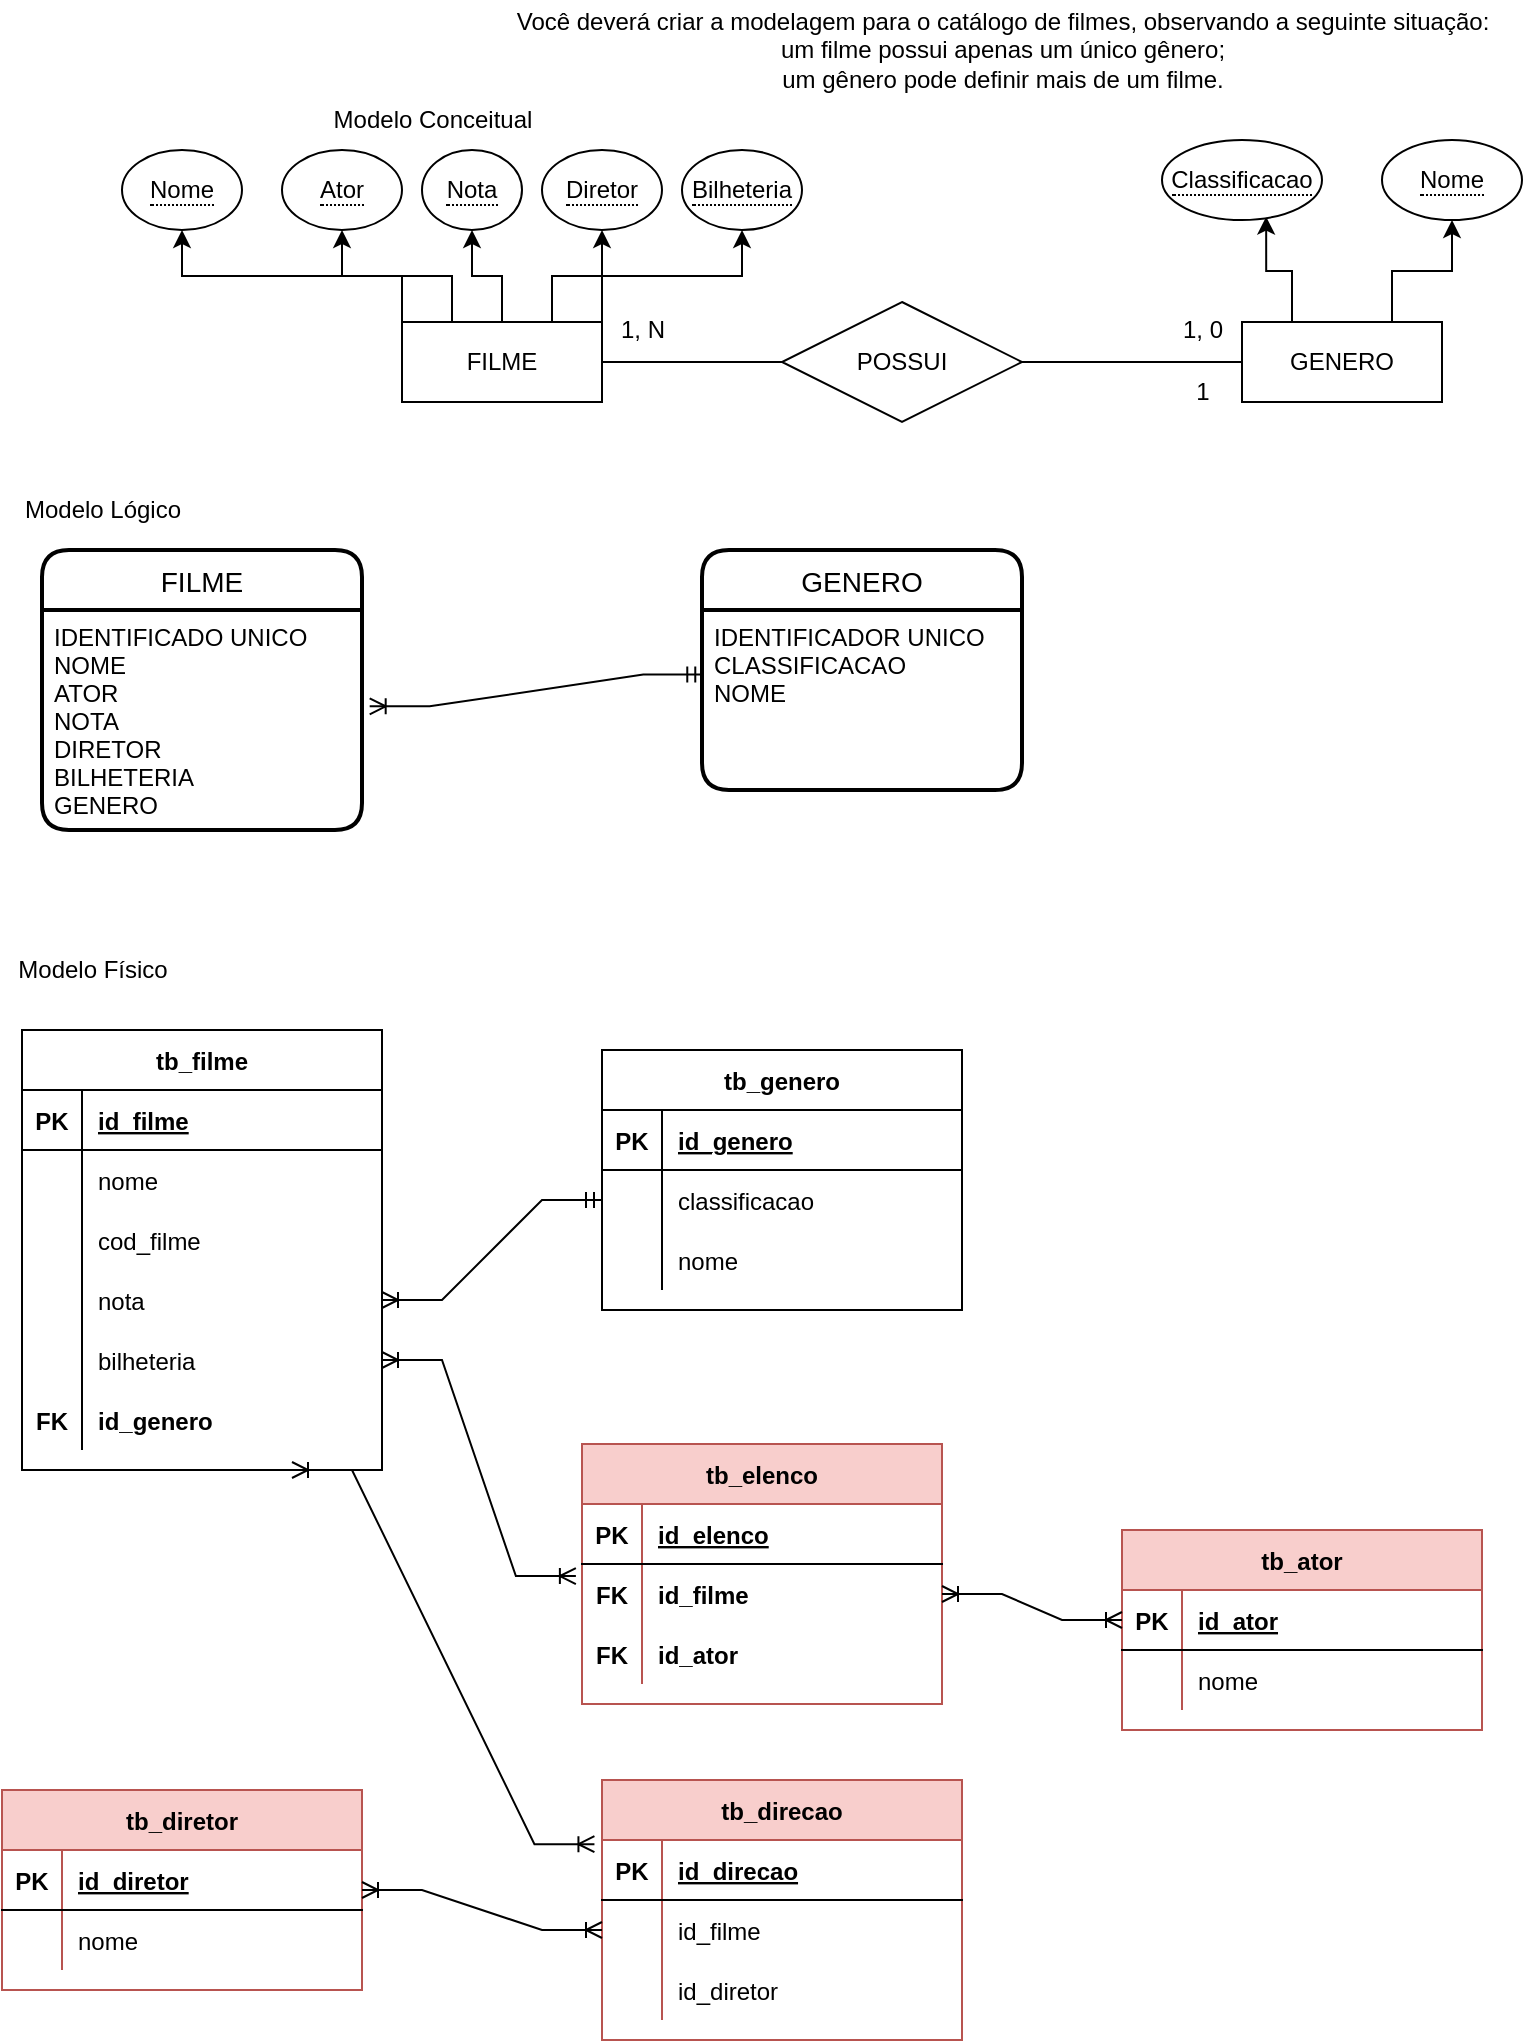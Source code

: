 <mxfile version="17.2.2" type="device"><diagram id="NVAKamMxvIDwE-tI04bp" name="Page-1"><mxGraphModel dx="2315" dy="526" grid="1" gridSize="10" guides="1" tooltips="1" connect="1" arrows="1" fold="1" page="1" pageScale="1" pageWidth="1169" pageHeight="827" math="0" shadow="0"><root><mxCell id="0"/><mxCell id="1" parent="0"/><mxCell id="yIFvILbR_z0R_OwG4Gwu-24" style="edgeStyle=orthogonalEdgeStyle;rounded=0;orthogonalLoop=1;jettySize=auto;html=1;exitX=0.75;exitY=0;exitDx=0;exitDy=0;entryX=0.5;entryY=1;entryDx=0;entryDy=0;fontColor=#000000;" edge="1" parent="1" source="yIFvILbR_z0R_OwG4Gwu-1" target="yIFvILbR_z0R_OwG4Gwu-23"><mxGeometry relative="1" as="geometry"/></mxCell><mxCell id="yIFvILbR_z0R_OwG4Gwu-26" style="edgeStyle=orthogonalEdgeStyle;rounded=0;orthogonalLoop=1;jettySize=auto;html=1;exitX=0.25;exitY=0;exitDx=0;exitDy=0;entryX=0.651;entryY=0.958;entryDx=0;entryDy=0;entryPerimeter=0;fontColor=#000000;" edge="1" parent="1" source="yIFvILbR_z0R_OwG4Gwu-1" target="yIFvILbR_z0R_OwG4Gwu-25"><mxGeometry relative="1" as="geometry"/></mxCell><mxCell id="yIFvILbR_z0R_OwG4Gwu-1" value="GENERO" style="whiteSpace=wrap;html=1;align=center;" vertex="1" parent="1"><mxGeometry x="180" y="266" width="100" height="40" as="geometry"/></mxCell><mxCell id="yIFvILbR_z0R_OwG4Gwu-2" value="&lt;span&gt;Você deverá criar a modelagem para o catálogo de filmes, observando a seguinte situação:&lt;br&gt;&lt;/span&gt;&lt;span&gt;um filme possui apenas um único gênero;&lt;/span&gt;&lt;span&gt;&lt;br&gt;&lt;/span&gt;&lt;div&gt;um gênero pode definir mais de um filme.&lt;/div&gt;" style="text;html=1;align=center;verticalAlign=middle;resizable=0;points=[];autosize=1;strokeColor=none;fillColor=none;" vertex="1" parent="1"><mxGeometry x="-190" y="105" width="500" height="50" as="geometry"/></mxCell><mxCell id="yIFvILbR_z0R_OwG4Gwu-20" style="edgeStyle=orthogonalEdgeStyle;rounded=0;orthogonalLoop=1;jettySize=auto;html=1;exitX=0;exitY=0;exitDx=0;exitDy=0;entryX=0.5;entryY=1;entryDx=0;entryDy=0;fontColor=#000000;" edge="1" parent="1" source="yIFvILbR_z0R_OwG4Gwu-3" target="yIFvILbR_z0R_OwG4Gwu-10"><mxGeometry relative="1" as="geometry"/></mxCell><mxCell id="yIFvILbR_z0R_OwG4Gwu-22" style="edgeStyle=orthogonalEdgeStyle;rounded=0;orthogonalLoop=1;jettySize=auto;html=1;exitX=0.25;exitY=0;exitDx=0;exitDy=0;fontColor=#000000;" edge="1" parent="1" source="yIFvILbR_z0R_OwG4Gwu-3" target="yIFvILbR_z0R_OwG4Gwu-21"><mxGeometry relative="1" as="geometry"/></mxCell><mxCell id="yIFvILbR_z0R_OwG4Gwu-28" style="edgeStyle=orthogonalEdgeStyle;rounded=0;orthogonalLoop=1;jettySize=auto;html=1;exitX=0.5;exitY=0;exitDx=0;exitDy=0;entryX=0.5;entryY=1;entryDx=0;entryDy=0;fontColor=#000000;" edge="1" parent="1" source="yIFvILbR_z0R_OwG4Gwu-3" target="yIFvILbR_z0R_OwG4Gwu-27"><mxGeometry relative="1" as="geometry"/></mxCell><mxCell id="yIFvILbR_z0R_OwG4Gwu-30" style="edgeStyle=orthogonalEdgeStyle;rounded=0;orthogonalLoop=1;jettySize=auto;html=1;exitX=0.75;exitY=0;exitDx=0;exitDy=0;entryX=0.5;entryY=1;entryDx=0;entryDy=0;fontColor=#000000;" edge="1" parent="1" source="yIFvILbR_z0R_OwG4Gwu-3" target="yIFvILbR_z0R_OwG4Gwu-29"><mxGeometry relative="1" as="geometry"/></mxCell><mxCell id="yIFvILbR_z0R_OwG4Gwu-32" style="edgeStyle=orthogonalEdgeStyle;rounded=0;orthogonalLoop=1;jettySize=auto;html=1;exitX=1;exitY=0;exitDx=0;exitDy=0;fontColor=#000000;" edge="1" parent="1" source="yIFvILbR_z0R_OwG4Gwu-3" target="yIFvILbR_z0R_OwG4Gwu-31"><mxGeometry relative="1" as="geometry"/></mxCell><mxCell id="yIFvILbR_z0R_OwG4Gwu-3" value="FILME" style="whiteSpace=wrap;html=1;align=center;fontColor=#000000;" vertex="1" parent="1"><mxGeometry x="-240" y="266" width="100" height="40" as="geometry"/></mxCell><mxCell id="yIFvILbR_z0R_OwG4Gwu-5" value="POSSUI" style="shape=rhombus;perimeter=rhombusPerimeter;whiteSpace=wrap;html=1;align=center;fontColor=#000000;" vertex="1" parent="1"><mxGeometry x="-50" y="256" width="120" height="60" as="geometry"/></mxCell><mxCell id="yIFvILbR_z0R_OwG4Gwu-7" value="" style="line;strokeWidth=1;rotatable=0;dashed=0;labelPosition=right;align=left;verticalAlign=middle;spacingTop=0;spacingLeft=6;points=[];portConstraint=eastwest;fontColor=#000000;" vertex="1" parent="1"><mxGeometry x="-140" y="281" width="90" height="10" as="geometry"/></mxCell><mxCell id="yIFvILbR_z0R_OwG4Gwu-8" value="" style="line;strokeWidth=1;rotatable=0;dashed=0;labelPosition=right;align=left;verticalAlign=middle;spacingTop=0;spacingLeft=6;points=[];portConstraint=eastwest;fontColor=#000000;" vertex="1" parent="1"><mxGeometry x="70" y="281" width="110" height="10" as="geometry"/></mxCell><mxCell id="yIFvILbR_z0R_OwG4Gwu-9" value="Modelo Conceitual" style="text;html=1;align=center;verticalAlign=middle;resizable=0;points=[];autosize=1;strokeColor=none;fillColor=none;fontColor=#000000;" vertex="1" parent="1"><mxGeometry x="-280" y="155" width="110" height="20" as="geometry"/></mxCell><mxCell id="yIFvILbR_z0R_OwG4Gwu-10" value="&lt;span style=&quot;border-bottom: 1px dotted&quot;&gt;Nome&lt;/span&gt;" style="ellipse;whiteSpace=wrap;html=1;align=center;fontColor=#000000;" vertex="1" parent="1"><mxGeometry x="-380" y="180" width="60" height="40" as="geometry"/></mxCell><mxCell id="yIFvILbR_z0R_OwG4Gwu-21" value="&lt;span style=&quot;border-bottom: 1px dotted&quot;&gt;Ator&lt;/span&gt;" style="ellipse;whiteSpace=wrap;html=1;align=center;fontColor=#000000;" vertex="1" parent="1"><mxGeometry x="-300" y="180" width="60" height="40" as="geometry"/></mxCell><mxCell id="yIFvILbR_z0R_OwG4Gwu-23" value="&lt;span style=&quot;border-bottom: 1px dotted&quot;&gt;Nome&lt;/span&gt;" style="ellipse;whiteSpace=wrap;html=1;align=center;fontColor=#000000;" vertex="1" parent="1"><mxGeometry x="250" y="175" width="70" height="40" as="geometry"/></mxCell><mxCell id="yIFvILbR_z0R_OwG4Gwu-25" value="&lt;span style=&quot;border-bottom: 1px dotted&quot;&gt;Classificacao&lt;/span&gt;" style="ellipse;whiteSpace=wrap;html=1;align=center;fontColor=#000000;" vertex="1" parent="1"><mxGeometry x="140" y="175" width="80" height="40" as="geometry"/></mxCell><mxCell id="yIFvILbR_z0R_OwG4Gwu-27" value="&lt;span style=&quot;border-bottom: 1px dotted&quot;&gt;Nota&lt;/span&gt;" style="ellipse;whiteSpace=wrap;html=1;align=center;fontColor=#000000;" vertex="1" parent="1"><mxGeometry x="-230" y="180" width="50" height="40" as="geometry"/></mxCell><mxCell id="yIFvILbR_z0R_OwG4Gwu-29" value="&lt;span style=&quot;border-bottom: 1px dotted&quot;&gt;Diretor&lt;/span&gt;" style="ellipse;whiteSpace=wrap;html=1;align=center;fontColor=#000000;" vertex="1" parent="1"><mxGeometry x="-170" y="180" width="60" height="40" as="geometry"/></mxCell><mxCell id="yIFvILbR_z0R_OwG4Gwu-31" value="&lt;span style=&quot;border-bottom: 1px dotted&quot;&gt;Bilheteria&lt;/span&gt;" style="ellipse;whiteSpace=wrap;html=1;align=center;fontColor=#000000;" vertex="1" parent="1"><mxGeometry x="-100" y="180" width="60" height="40" as="geometry"/></mxCell><mxCell id="yIFvILbR_z0R_OwG4Gwu-33" value="1, N" style="text;html=1;align=center;verticalAlign=middle;resizable=0;points=[];autosize=1;strokeColor=none;fillColor=none;fontColor=#000000;" vertex="1" parent="1"><mxGeometry x="-140" y="260" width="40" height="20" as="geometry"/></mxCell><mxCell id="yIFvILbR_z0R_OwG4Gwu-34" value="1, 0" style="text;html=1;align=center;verticalAlign=middle;resizable=0;points=[];autosize=1;strokeColor=none;fillColor=none;fontColor=#000000;" vertex="1" parent="1"><mxGeometry x="140" y="260" width="40" height="20" as="geometry"/></mxCell><mxCell id="yIFvILbR_z0R_OwG4Gwu-35" value="1" style="text;html=1;align=center;verticalAlign=middle;resizable=0;points=[];autosize=1;strokeColor=none;fillColor=none;fontColor=#000000;" vertex="1" parent="1"><mxGeometry x="150" y="291" width="20" height="20" as="geometry"/></mxCell><mxCell id="yIFvILbR_z0R_OwG4Gwu-36" value="Modelo Lógico" style="text;html=1;align=center;verticalAlign=middle;resizable=0;points=[];autosize=1;strokeColor=none;fillColor=none;fontColor=#000000;" vertex="1" parent="1"><mxGeometry x="-435" y="350" width="90" height="20" as="geometry"/></mxCell><mxCell id="yIFvILbR_z0R_OwG4Gwu-37" value="FILME" style="swimlane;childLayout=stackLayout;horizontal=1;startSize=30;horizontalStack=0;rounded=1;fontSize=14;fontStyle=0;strokeWidth=2;resizeParent=0;resizeLast=1;shadow=0;dashed=0;align=center;fontColor=#000000;" vertex="1" parent="1"><mxGeometry x="-420" y="380" width="160" height="140" as="geometry"/></mxCell><mxCell id="yIFvILbR_z0R_OwG4Gwu-38" value="IDENTIFICADO UNICO&#10;NOME&#10;ATOR&#10;NOTA&#10;DIRETOR&#10;BILHETERIA&#10;GENERO" style="align=left;strokeColor=none;fillColor=none;spacingLeft=4;fontSize=12;verticalAlign=top;resizable=0;rotatable=0;part=1;fontColor=#000000;" vertex="1" parent="yIFvILbR_z0R_OwG4Gwu-37"><mxGeometry y="30" width="160" height="110" as="geometry"/></mxCell><mxCell id="yIFvILbR_z0R_OwG4Gwu-39" value="GENERO" style="swimlane;childLayout=stackLayout;horizontal=1;startSize=30;horizontalStack=0;rounded=1;fontSize=14;fontStyle=0;strokeWidth=2;resizeParent=0;resizeLast=1;shadow=0;dashed=0;align=center;fontColor=#000000;" vertex="1" parent="1"><mxGeometry x="-90" y="380" width="160" height="120" as="geometry"/></mxCell><mxCell id="yIFvILbR_z0R_OwG4Gwu-40" value="IDENTIFICADOR UNICO&#10;CLASSIFICACAO&#10;NOME" style="align=left;strokeColor=none;fillColor=none;spacingLeft=4;fontSize=12;verticalAlign=top;resizable=0;rotatable=0;part=1;fontColor=#000000;" vertex="1" parent="yIFvILbR_z0R_OwG4Gwu-39"><mxGeometry y="30" width="160" height="90" as="geometry"/></mxCell><mxCell id="yIFvILbR_z0R_OwG4Gwu-41" value="" style="edgeStyle=entityRelationEdgeStyle;fontSize=12;html=1;endArrow=ERoneToMany;startArrow=ERmandOne;rounded=0;fontColor=#000000;entryX=1.024;entryY=0.438;entryDx=0;entryDy=0;entryPerimeter=0;exitX=0.004;exitY=0.359;exitDx=0;exitDy=0;exitPerimeter=0;" edge="1" parent="1" source="yIFvILbR_z0R_OwG4Gwu-40" target="yIFvILbR_z0R_OwG4Gwu-38"><mxGeometry width="100" height="100" relative="1" as="geometry"><mxPoint x="-240" y="570" as="sourcePoint"/><mxPoint x="-140" y="470" as="targetPoint"/></mxGeometry></mxCell><mxCell id="yIFvILbR_z0R_OwG4Gwu-42" value="Modelo Físico" style="text;html=1;align=center;verticalAlign=middle;resizable=0;points=[];autosize=1;strokeColor=none;fillColor=none;fontColor=#000000;" vertex="1" parent="1"><mxGeometry x="-440" y="580" width="90" height="20" as="geometry"/></mxCell><mxCell id="yIFvILbR_z0R_OwG4Gwu-43" value="tb_filme" style="shape=table;startSize=30;container=1;collapsible=1;childLayout=tableLayout;fixedRows=1;rowLines=0;fontStyle=1;align=center;resizeLast=1;fontColor=#000000;" vertex="1" parent="1"><mxGeometry x="-430" y="620" width="180" height="220" as="geometry"/></mxCell><mxCell id="yIFvILbR_z0R_OwG4Gwu-44" value="" style="shape=tableRow;horizontal=0;startSize=0;swimlaneHead=0;swimlaneBody=0;fillColor=none;collapsible=0;dropTarget=0;points=[[0,0.5],[1,0.5]];portConstraint=eastwest;top=0;left=0;right=0;bottom=1;fontColor=#000000;" vertex="1" parent="yIFvILbR_z0R_OwG4Gwu-43"><mxGeometry y="30" width="180" height="30" as="geometry"/></mxCell><mxCell id="yIFvILbR_z0R_OwG4Gwu-45" value="PK" style="shape=partialRectangle;connectable=0;fillColor=none;top=0;left=0;bottom=0;right=0;fontStyle=1;overflow=hidden;fontColor=#000000;" vertex="1" parent="yIFvILbR_z0R_OwG4Gwu-44"><mxGeometry width="30" height="30" as="geometry"><mxRectangle width="30" height="30" as="alternateBounds"/></mxGeometry></mxCell><mxCell id="yIFvILbR_z0R_OwG4Gwu-46" value="id_filme" style="shape=partialRectangle;connectable=0;fillColor=none;top=0;left=0;bottom=0;right=0;align=left;spacingLeft=6;fontStyle=5;overflow=hidden;fontColor=#000000;" vertex="1" parent="yIFvILbR_z0R_OwG4Gwu-44"><mxGeometry x="30" width="150" height="30" as="geometry"><mxRectangle width="150" height="30" as="alternateBounds"/></mxGeometry></mxCell><mxCell id="yIFvILbR_z0R_OwG4Gwu-139" value="" style="shape=tableRow;horizontal=0;startSize=0;swimlaneHead=0;swimlaneBody=0;fillColor=none;collapsible=0;dropTarget=0;points=[[0,0.5],[1,0.5]];portConstraint=eastwest;top=0;left=0;right=0;bottom=0;fontColor=#000000;" vertex="1" parent="yIFvILbR_z0R_OwG4Gwu-43"><mxGeometry y="60" width="180" height="30" as="geometry"/></mxCell><mxCell id="yIFvILbR_z0R_OwG4Gwu-140" value="" style="shape=partialRectangle;connectable=0;fillColor=none;top=0;left=0;bottom=0;right=0;editable=1;overflow=hidden;fontColor=#000000;" vertex="1" parent="yIFvILbR_z0R_OwG4Gwu-139"><mxGeometry width="30" height="30" as="geometry"><mxRectangle width="30" height="30" as="alternateBounds"/></mxGeometry></mxCell><mxCell id="yIFvILbR_z0R_OwG4Gwu-141" value="nome" style="shape=partialRectangle;connectable=0;fillColor=none;top=0;left=0;bottom=0;right=0;align=left;spacingLeft=6;overflow=hidden;fontColor=#000000;" vertex="1" parent="yIFvILbR_z0R_OwG4Gwu-139"><mxGeometry x="30" width="150" height="30" as="geometry"><mxRectangle width="150" height="30" as="alternateBounds"/></mxGeometry></mxCell><mxCell id="yIFvILbR_z0R_OwG4Gwu-47" value="" style="shape=tableRow;horizontal=0;startSize=0;swimlaneHead=0;swimlaneBody=0;fillColor=none;collapsible=0;dropTarget=0;points=[[0,0.5],[1,0.5]];portConstraint=eastwest;top=0;left=0;right=0;bottom=0;fontColor=#000000;" vertex="1" parent="yIFvILbR_z0R_OwG4Gwu-43"><mxGeometry y="90" width="180" height="30" as="geometry"/></mxCell><mxCell id="yIFvILbR_z0R_OwG4Gwu-48" value="" style="shape=partialRectangle;connectable=0;fillColor=none;top=0;left=0;bottom=0;right=0;editable=1;overflow=hidden;fontColor=#000000;" vertex="1" parent="yIFvILbR_z0R_OwG4Gwu-47"><mxGeometry width="30" height="30" as="geometry"><mxRectangle width="30" height="30" as="alternateBounds"/></mxGeometry></mxCell><mxCell id="yIFvILbR_z0R_OwG4Gwu-49" value="cod_filme" style="shape=partialRectangle;connectable=0;fillColor=none;top=0;left=0;bottom=0;right=0;align=left;spacingLeft=6;overflow=hidden;fontColor=#000000;" vertex="1" parent="yIFvILbR_z0R_OwG4Gwu-47"><mxGeometry x="30" width="150" height="30" as="geometry"><mxRectangle width="150" height="30" as="alternateBounds"/></mxGeometry></mxCell><mxCell id="yIFvILbR_z0R_OwG4Gwu-69" value="" style="shape=tableRow;horizontal=0;startSize=0;swimlaneHead=0;swimlaneBody=0;fillColor=none;collapsible=0;dropTarget=0;points=[[0,0.5],[1,0.5]];portConstraint=eastwest;top=0;left=0;right=0;bottom=0;fontColor=#000000;" vertex="1" parent="yIFvILbR_z0R_OwG4Gwu-43"><mxGeometry y="120" width="180" height="30" as="geometry"/></mxCell><mxCell id="yIFvILbR_z0R_OwG4Gwu-70" value="" style="shape=partialRectangle;connectable=0;fillColor=none;top=0;left=0;bottom=0;right=0;editable=1;overflow=hidden;fontColor=#000000;" vertex="1" parent="yIFvILbR_z0R_OwG4Gwu-69"><mxGeometry width="30" height="30" as="geometry"><mxRectangle width="30" height="30" as="alternateBounds"/></mxGeometry></mxCell><mxCell id="yIFvILbR_z0R_OwG4Gwu-71" value="nota" style="shape=partialRectangle;connectable=0;fillColor=none;top=0;left=0;bottom=0;right=0;align=left;spacingLeft=6;overflow=hidden;fontColor=#000000;" vertex="1" parent="yIFvILbR_z0R_OwG4Gwu-69"><mxGeometry x="30" width="150" height="30" as="geometry"><mxRectangle width="150" height="30" as="alternateBounds"/></mxGeometry></mxCell><mxCell id="yIFvILbR_z0R_OwG4Gwu-75" value="" style="shape=tableRow;horizontal=0;startSize=0;swimlaneHead=0;swimlaneBody=0;fillColor=none;collapsible=0;dropTarget=0;points=[[0,0.5],[1,0.5]];portConstraint=eastwest;top=0;left=0;right=0;bottom=0;fontColor=#000000;" vertex="1" parent="yIFvILbR_z0R_OwG4Gwu-43"><mxGeometry y="150" width="180" height="30" as="geometry"/></mxCell><mxCell id="yIFvILbR_z0R_OwG4Gwu-76" value="" style="shape=partialRectangle;connectable=0;fillColor=none;top=0;left=0;bottom=0;right=0;editable=1;overflow=hidden;fontColor=#000000;" vertex="1" parent="yIFvILbR_z0R_OwG4Gwu-75"><mxGeometry width="30" height="30" as="geometry"><mxRectangle width="30" height="30" as="alternateBounds"/></mxGeometry></mxCell><mxCell id="yIFvILbR_z0R_OwG4Gwu-77" value="bilheteria" style="shape=partialRectangle;connectable=0;fillColor=none;top=0;left=0;bottom=0;right=0;align=left;spacingLeft=6;overflow=hidden;fontColor=#000000;" vertex="1" parent="yIFvILbR_z0R_OwG4Gwu-75"><mxGeometry x="30" width="150" height="30" as="geometry"><mxRectangle width="150" height="30" as="alternateBounds"/></mxGeometry></mxCell><mxCell id="yIFvILbR_z0R_OwG4Gwu-92" value="" style="shape=tableRow;horizontal=0;startSize=0;swimlaneHead=0;swimlaneBody=0;fillColor=none;collapsible=0;dropTarget=0;points=[[0,0.5],[1,0.5]];portConstraint=eastwest;top=0;left=0;right=0;bottom=0;fontColor=#000000;" vertex="1" parent="yIFvILbR_z0R_OwG4Gwu-43"><mxGeometry y="180" width="180" height="30" as="geometry"/></mxCell><mxCell id="yIFvILbR_z0R_OwG4Gwu-93" value="FK" style="shape=partialRectangle;connectable=0;fillColor=none;top=0;left=0;bottom=0;right=0;editable=1;overflow=hidden;fontColor=#000000;fontStyle=1" vertex="1" parent="yIFvILbR_z0R_OwG4Gwu-92"><mxGeometry width="30" height="30" as="geometry"><mxRectangle width="30" height="30" as="alternateBounds"/></mxGeometry></mxCell><mxCell id="yIFvILbR_z0R_OwG4Gwu-94" value="id_genero" style="shape=partialRectangle;connectable=0;fillColor=none;top=0;left=0;bottom=0;right=0;align=left;spacingLeft=6;overflow=hidden;fontColor=#000000;fontStyle=1" vertex="1" parent="yIFvILbR_z0R_OwG4Gwu-92"><mxGeometry x="30" width="150" height="30" as="geometry"><mxRectangle width="150" height="30" as="alternateBounds"/></mxGeometry></mxCell><mxCell id="yIFvILbR_z0R_OwG4Gwu-56" value="tb_genero" style="shape=table;startSize=30;container=1;collapsible=1;childLayout=tableLayout;fixedRows=1;rowLines=0;fontStyle=1;align=center;resizeLast=1;fontColor=#000000;" vertex="1" parent="1"><mxGeometry x="-140" y="630" width="180" height="130" as="geometry"/></mxCell><mxCell id="yIFvILbR_z0R_OwG4Gwu-57" value="" style="shape=tableRow;horizontal=0;startSize=0;swimlaneHead=0;swimlaneBody=0;fillColor=none;collapsible=0;dropTarget=0;points=[[0,0.5],[1,0.5]];portConstraint=eastwest;top=0;left=0;right=0;bottom=1;fontColor=#000000;" vertex="1" parent="yIFvILbR_z0R_OwG4Gwu-56"><mxGeometry y="30" width="180" height="30" as="geometry"/></mxCell><mxCell id="yIFvILbR_z0R_OwG4Gwu-58" value="PK" style="shape=partialRectangle;connectable=0;fillColor=none;top=0;left=0;bottom=0;right=0;fontStyle=1;overflow=hidden;fontColor=#000000;" vertex="1" parent="yIFvILbR_z0R_OwG4Gwu-57"><mxGeometry width="30" height="30" as="geometry"><mxRectangle width="30" height="30" as="alternateBounds"/></mxGeometry></mxCell><mxCell id="yIFvILbR_z0R_OwG4Gwu-59" value="id_genero" style="shape=partialRectangle;connectable=0;fillColor=none;top=0;left=0;bottom=0;right=0;align=left;spacingLeft=6;fontStyle=5;overflow=hidden;fontColor=#000000;" vertex="1" parent="yIFvILbR_z0R_OwG4Gwu-57"><mxGeometry x="30" width="150" height="30" as="geometry"><mxRectangle width="150" height="30" as="alternateBounds"/></mxGeometry></mxCell><mxCell id="yIFvILbR_z0R_OwG4Gwu-60" value="" style="shape=tableRow;horizontal=0;startSize=0;swimlaneHead=0;swimlaneBody=0;fillColor=none;collapsible=0;dropTarget=0;points=[[0,0.5],[1,0.5]];portConstraint=eastwest;top=0;left=0;right=0;bottom=0;fontColor=#000000;" vertex="1" parent="yIFvILbR_z0R_OwG4Gwu-56"><mxGeometry y="60" width="180" height="30" as="geometry"/></mxCell><mxCell id="yIFvILbR_z0R_OwG4Gwu-61" value="" style="shape=partialRectangle;connectable=0;fillColor=none;top=0;left=0;bottom=0;right=0;editable=1;overflow=hidden;fontColor=#000000;" vertex="1" parent="yIFvILbR_z0R_OwG4Gwu-60"><mxGeometry width="30" height="30" as="geometry"><mxRectangle width="30" height="30" as="alternateBounds"/></mxGeometry></mxCell><mxCell id="yIFvILbR_z0R_OwG4Gwu-62" value="classificacao" style="shape=partialRectangle;connectable=0;fillColor=none;top=0;left=0;bottom=0;right=0;align=left;spacingLeft=6;overflow=hidden;fontColor=#000000;" vertex="1" parent="yIFvILbR_z0R_OwG4Gwu-60"><mxGeometry x="30" width="150" height="30" as="geometry"><mxRectangle width="150" height="30" as="alternateBounds"/></mxGeometry></mxCell><mxCell id="yIFvILbR_z0R_OwG4Gwu-63" value="" style="shape=tableRow;horizontal=0;startSize=0;swimlaneHead=0;swimlaneBody=0;fillColor=none;collapsible=0;dropTarget=0;points=[[0,0.5],[1,0.5]];portConstraint=eastwest;top=0;left=0;right=0;bottom=0;fontColor=#000000;" vertex="1" parent="yIFvILbR_z0R_OwG4Gwu-56"><mxGeometry y="90" width="180" height="30" as="geometry"/></mxCell><mxCell id="yIFvILbR_z0R_OwG4Gwu-64" value="" style="shape=partialRectangle;connectable=0;fillColor=none;top=0;left=0;bottom=0;right=0;editable=1;overflow=hidden;fontColor=#000000;" vertex="1" parent="yIFvILbR_z0R_OwG4Gwu-63"><mxGeometry width="30" height="30" as="geometry"><mxRectangle width="30" height="30" as="alternateBounds"/></mxGeometry></mxCell><mxCell id="yIFvILbR_z0R_OwG4Gwu-65" value="nome" style="shape=partialRectangle;connectable=0;fillColor=none;top=0;left=0;bottom=0;right=0;align=left;spacingLeft=6;overflow=hidden;fontColor=#000000;" vertex="1" parent="yIFvILbR_z0R_OwG4Gwu-63"><mxGeometry x="30" width="150" height="30" as="geometry"><mxRectangle width="150" height="30" as="alternateBounds"/></mxGeometry></mxCell><mxCell id="yIFvILbR_z0R_OwG4Gwu-78" value="" style="edgeStyle=entityRelationEdgeStyle;fontSize=12;html=1;endArrow=ERoneToMany;startArrow=ERmandOne;rounded=0;fontColor=#000000;exitX=0;exitY=0.5;exitDx=0;exitDy=0;" edge="1" parent="1" source="yIFvILbR_z0R_OwG4Gwu-60" target="yIFvILbR_z0R_OwG4Gwu-69"><mxGeometry width="100" height="100" relative="1" as="geometry"><mxPoint x="-53.2" y="720" as="sourcePoint"/><mxPoint x="-220.0" y="735.87" as="targetPoint"/></mxGeometry></mxCell><mxCell id="yIFvILbR_z0R_OwG4Gwu-79" value="tb_ator" style="shape=table;startSize=30;container=1;collapsible=1;childLayout=tableLayout;fixedRows=1;rowLines=0;fontStyle=1;align=center;resizeLast=1;fillColor=#f8cecc;strokeColor=#b85450;" vertex="1" parent="1"><mxGeometry x="120" y="870" width="180" height="100" as="geometry"/></mxCell><mxCell id="yIFvILbR_z0R_OwG4Gwu-80" value="" style="shape=tableRow;horizontal=0;startSize=0;swimlaneHead=0;swimlaneBody=0;fillColor=none;collapsible=0;dropTarget=0;points=[[0,0.5],[1,0.5]];portConstraint=eastwest;top=0;left=0;right=0;bottom=1;fontColor=#000000;" vertex="1" parent="yIFvILbR_z0R_OwG4Gwu-79"><mxGeometry y="30" width="180" height="30" as="geometry"/></mxCell><mxCell id="yIFvILbR_z0R_OwG4Gwu-81" value="PK" style="shape=partialRectangle;connectable=0;fillColor=none;top=0;left=0;bottom=0;right=0;fontStyle=1;overflow=hidden;fontColor=#000000;" vertex="1" parent="yIFvILbR_z0R_OwG4Gwu-80"><mxGeometry width="30" height="30" as="geometry"><mxRectangle width="30" height="30" as="alternateBounds"/></mxGeometry></mxCell><mxCell id="yIFvILbR_z0R_OwG4Gwu-82" value="id_ator" style="shape=partialRectangle;connectable=0;fillColor=none;top=0;left=0;bottom=0;right=0;align=left;spacingLeft=6;fontStyle=5;overflow=hidden;fontColor=#000000;" vertex="1" parent="yIFvILbR_z0R_OwG4Gwu-80"><mxGeometry x="30" width="150" height="30" as="geometry"><mxRectangle width="150" height="30" as="alternateBounds"/></mxGeometry></mxCell><mxCell id="yIFvILbR_z0R_OwG4Gwu-83" value="" style="shape=tableRow;horizontal=0;startSize=0;swimlaneHead=0;swimlaneBody=0;fillColor=none;collapsible=0;dropTarget=0;points=[[0,0.5],[1,0.5]];portConstraint=eastwest;top=0;left=0;right=0;bottom=0;fontColor=#000000;" vertex="1" parent="yIFvILbR_z0R_OwG4Gwu-79"><mxGeometry y="60" width="180" height="30" as="geometry"/></mxCell><mxCell id="yIFvILbR_z0R_OwG4Gwu-84" value="" style="shape=partialRectangle;connectable=0;fillColor=none;top=0;left=0;bottom=0;right=0;editable=1;overflow=hidden;fontColor=#000000;" vertex="1" parent="yIFvILbR_z0R_OwG4Gwu-83"><mxGeometry width="30" height="30" as="geometry"><mxRectangle width="30" height="30" as="alternateBounds"/></mxGeometry></mxCell><mxCell id="yIFvILbR_z0R_OwG4Gwu-85" value="nome" style="shape=partialRectangle;connectable=0;fillColor=none;top=0;left=0;bottom=0;right=0;align=left;spacingLeft=6;overflow=hidden;fontColor=#000000;" vertex="1" parent="yIFvILbR_z0R_OwG4Gwu-83"><mxGeometry x="30" width="150" height="30" as="geometry"><mxRectangle width="150" height="30" as="alternateBounds"/></mxGeometry></mxCell><mxCell id="yIFvILbR_z0R_OwG4Gwu-96" value="tb_elenco" style="shape=table;startSize=30;container=1;collapsible=1;childLayout=tableLayout;fixedRows=1;rowLines=0;fontStyle=1;align=center;resizeLast=1;fillColor=#f8cecc;strokeColor=#b85450;" vertex="1" parent="1"><mxGeometry x="-150" y="827" width="180" height="130" as="geometry"/></mxCell><mxCell id="yIFvILbR_z0R_OwG4Gwu-97" value="" style="shape=tableRow;horizontal=0;startSize=0;swimlaneHead=0;swimlaneBody=0;fillColor=none;collapsible=0;dropTarget=0;points=[[0,0.5],[1,0.5]];portConstraint=eastwest;top=0;left=0;right=0;bottom=1;fontColor=#000000;" vertex="1" parent="yIFvILbR_z0R_OwG4Gwu-96"><mxGeometry y="30" width="180" height="30" as="geometry"/></mxCell><mxCell id="yIFvILbR_z0R_OwG4Gwu-98" value="PK" style="shape=partialRectangle;connectable=0;fillColor=none;top=0;left=0;bottom=0;right=0;fontStyle=1;overflow=hidden;fontColor=#000000;" vertex="1" parent="yIFvILbR_z0R_OwG4Gwu-97"><mxGeometry width="30" height="30" as="geometry"><mxRectangle width="30" height="30" as="alternateBounds"/></mxGeometry></mxCell><mxCell id="yIFvILbR_z0R_OwG4Gwu-99" value="id_elenco" style="shape=partialRectangle;connectable=0;fillColor=none;top=0;left=0;bottom=0;right=0;align=left;spacingLeft=6;fontStyle=5;overflow=hidden;fontColor=#000000;" vertex="1" parent="yIFvILbR_z0R_OwG4Gwu-97"><mxGeometry x="30" width="150" height="30" as="geometry"><mxRectangle width="150" height="30" as="alternateBounds"/></mxGeometry></mxCell><mxCell id="yIFvILbR_z0R_OwG4Gwu-100" value="" style="shape=tableRow;horizontal=0;startSize=0;swimlaneHead=0;swimlaneBody=0;fillColor=none;collapsible=0;dropTarget=0;points=[[0,0.5],[1,0.5]];portConstraint=eastwest;top=0;left=0;right=0;bottom=0;fontColor=#000000;" vertex="1" parent="yIFvILbR_z0R_OwG4Gwu-96"><mxGeometry y="60" width="180" height="30" as="geometry"/></mxCell><mxCell id="yIFvILbR_z0R_OwG4Gwu-101" value="FK" style="shape=partialRectangle;connectable=0;fillColor=none;top=0;left=0;bottom=0;right=0;editable=1;overflow=hidden;fontColor=#000000;fontStyle=1" vertex="1" parent="yIFvILbR_z0R_OwG4Gwu-100"><mxGeometry width="30" height="30" as="geometry"><mxRectangle width="30" height="30" as="alternateBounds"/></mxGeometry></mxCell><mxCell id="yIFvILbR_z0R_OwG4Gwu-102" value="id_filme" style="shape=partialRectangle;connectable=0;fillColor=none;top=0;left=0;bottom=0;right=0;align=left;spacingLeft=6;overflow=hidden;fontColor=#000000;fontStyle=1" vertex="1" parent="yIFvILbR_z0R_OwG4Gwu-100"><mxGeometry x="30" width="150" height="30" as="geometry"><mxRectangle width="150" height="30" as="alternateBounds"/></mxGeometry></mxCell><mxCell id="yIFvILbR_z0R_OwG4Gwu-103" value="" style="shape=tableRow;horizontal=0;startSize=0;swimlaneHead=0;swimlaneBody=0;fillColor=none;collapsible=0;dropTarget=0;points=[[0,0.5],[1,0.5]];portConstraint=eastwest;top=0;left=0;right=0;bottom=0;fontColor=#000000;fontStyle=0" vertex="1" parent="yIFvILbR_z0R_OwG4Gwu-96"><mxGeometry y="90" width="180" height="30" as="geometry"/></mxCell><mxCell id="yIFvILbR_z0R_OwG4Gwu-104" value="FK" style="shape=partialRectangle;connectable=0;fillColor=none;top=0;left=0;bottom=0;right=0;editable=1;overflow=hidden;fontColor=#000000;fontStyle=1" vertex="1" parent="yIFvILbR_z0R_OwG4Gwu-103"><mxGeometry width="30" height="30" as="geometry"><mxRectangle width="30" height="30" as="alternateBounds"/></mxGeometry></mxCell><mxCell id="yIFvILbR_z0R_OwG4Gwu-105" value="id_ator" style="shape=partialRectangle;connectable=0;fillColor=none;top=0;left=0;bottom=0;right=0;align=left;spacingLeft=6;overflow=hidden;fontColor=#000000;fontStyle=1" vertex="1" parent="yIFvILbR_z0R_OwG4Gwu-103"><mxGeometry x="30" width="150" height="30" as="geometry"><mxRectangle width="150" height="30" as="alternateBounds"/></mxGeometry></mxCell><mxCell id="yIFvILbR_z0R_OwG4Gwu-109" value="" style="edgeStyle=entityRelationEdgeStyle;fontSize=12;html=1;endArrow=ERoneToMany;startArrow=ERoneToMany;rounded=0;fontColor=#000000;entryX=1;entryY=0.5;entryDx=0;entryDy=0;exitX=-0.017;exitY=0.202;exitDx=0;exitDy=0;exitPerimeter=0;" edge="1" parent="1" source="yIFvILbR_z0R_OwG4Gwu-100" target="yIFvILbR_z0R_OwG4Gwu-75"><mxGeometry width="100" height="100" relative="1" as="geometry"><mxPoint x="-60" y="910" as="sourcePoint"/><mxPoint x="40" y="810" as="targetPoint"/></mxGeometry></mxCell><mxCell id="yIFvILbR_z0R_OwG4Gwu-110" value="" style="edgeStyle=entityRelationEdgeStyle;fontSize=12;html=1;endArrow=ERoneToMany;startArrow=ERoneToMany;rounded=0;fontColor=#000000;entryX=0;entryY=0.5;entryDx=0;entryDy=0;" edge="1" parent="1" source="yIFvILbR_z0R_OwG4Gwu-100" target="yIFvILbR_z0R_OwG4Gwu-80"><mxGeometry width="100" height="100" relative="1" as="geometry"><mxPoint x="-133.06" y="946.06" as="sourcePoint"/><mxPoint x="-240" y="795" as="targetPoint"/></mxGeometry></mxCell><mxCell id="yIFvILbR_z0R_OwG4Gwu-111" value="tb_diretor" style="shape=table;startSize=30;container=1;collapsible=1;childLayout=tableLayout;fixedRows=1;rowLines=0;fontStyle=1;align=center;resizeLast=1;fillColor=#f8cecc;strokeColor=#b85450;" vertex="1" parent="1"><mxGeometry x="-440" y="1000" width="180" height="100" as="geometry"/></mxCell><mxCell id="yIFvILbR_z0R_OwG4Gwu-112" value="" style="shape=tableRow;horizontal=0;startSize=0;swimlaneHead=0;swimlaneBody=0;fillColor=none;collapsible=0;dropTarget=0;points=[[0,0.5],[1,0.5]];portConstraint=eastwest;top=0;left=0;right=0;bottom=1;fontColor=#000000;" vertex="1" parent="yIFvILbR_z0R_OwG4Gwu-111"><mxGeometry y="30" width="180" height="30" as="geometry"/></mxCell><mxCell id="yIFvILbR_z0R_OwG4Gwu-113" value="PK" style="shape=partialRectangle;connectable=0;fillColor=none;top=0;left=0;bottom=0;right=0;fontStyle=1;overflow=hidden;fontColor=#000000;" vertex="1" parent="yIFvILbR_z0R_OwG4Gwu-112"><mxGeometry width="30" height="30" as="geometry"><mxRectangle width="30" height="30" as="alternateBounds"/></mxGeometry></mxCell><mxCell id="yIFvILbR_z0R_OwG4Gwu-114" value="id_diretor" style="shape=partialRectangle;connectable=0;fillColor=none;top=0;left=0;bottom=0;right=0;align=left;spacingLeft=6;fontStyle=5;overflow=hidden;fontColor=#000000;" vertex="1" parent="yIFvILbR_z0R_OwG4Gwu-112"><mxGeometry x="30" width="150" height="30" as="geometry"><mxRectangle width="150" height="30" as="alternateBounds"/></mxGeometry></mxCell><mxCell id="yIFvILbR_z0R_OwG4Gwu-115" value="" style="shape=tableRow;horizontal=0;startSize=0;swimlaneHead=0;swimlaneBody=0;fillColor=none;collapsible=0;dropTarget=0;points=[[0,0.5],[1,0.5]];portConstraint=eastwest;top=0;left=0;right=0;bottom=0;fontColor=#000000;" vertex="1" parent="yIFvILbR_z0R_OwG4Gwu-111"><mxGeometry y="60" width="180" height="30" as="geometry"/></mxCell><mxCell id="yIFvILbR_z0R_OwG4Gwu-116" value="" style="shape=partialRectangle;connectable=0;fillColor=none;top=0;left=0;bottom=0;right=0;editable=1;overflow=hidden;fontColor=#000000;" vertex="1" parent="yIFvILbR_z0R_OwG4Gwu-115"><mxGeometry width="30" height="30" as="geometry"><mxRectangle width="30" height="30" as="alternateBounds"/></mxGeometry></mxCell><mxCell id="yIFvILbR_z0R_OwG4Gwu-117" value="nome" style="shape=partialRectangle;connectable=0;fillColor=none;top=0;left=0;bottom=0;right=0;align=left;spacingLeft=6;overflow=hidden;fontColor=#000000;" vertex="1" parent="yIFvILbR_z0R_OwG4Gwu-115"><mxGeometry x="30" width="150" height="30" as="geometry"><mxRectangle width="150" height="30" as="alternateBounds"/></mxGeometry></mxCell><mxCell id="yIFvILbR_z0R_OwG4Gwu-124" value="tb_direcao" style="shape=table;startSize=30;container=1;collapsible=1;childLayout=tableLayout;fixedRows=1;rowLines=0;fontStyle=1;align=center;resizeLast=1;fillColor=#f8cecc;strokeColor=#b85450;" vertex="1" parent="1"><mxGeometry x="-140" y="995" width="180" height="130" as="geometry"/></mxCell><mxCell id="yIFvILbR_z0R_OwG4Gwu-125" value="" style="shape=tableRow;horizontal=0;startSize=0;swimlaneHead=0;swimlaneBody=0;fillColor=none;collapsible=0;dropTarget=0;points=[[0,0.5],[1,0.5]];portConstraint=eastwest;top=0;left=0;right=0;bottom=1;fontColor=#000000;" vertex="1" parent="yIFvILbR_z0R_OwG4Gwu-124"><mxGeometry y="30" width="180" height="30" as="geometry"/></mxCell><mxCell id="yIFvILbR_z0R_OwG4Gwu-126" value="PK" style="shape=partialRectangle;connectable=0;fillColor=none;top=0;left=0;bottom=0;right=0;fontStyle=1;overflow=hidden;fontColor=#000000;" vertex="1" parent="yIFvILbR_z0R_OwG4Gwu-125"><mxGeometry width="30" height="30" as="geometry"><mxRectangle width="30" height="30" as="alternateBounds"/></mxGeometry></mxCell><mxCell id="yIFvILbR_z0R_OwG4Gwu-127" value="id_direcao" style="shape=partialRectangle;connectable=0;fillColor=none;top=0;left=0;bottom=0;right=0;align=left;spacingLeft=6;fontStyle=5;overflow=hidden;fontColor=#000000;" vertex="1" parent="yIFvILbR_z0R_OwG4Gwu-125"><mxGeometry x="30" width="150" height="30" as="geometry"><mxRectangle width="150" height="30" as="alternateBounds"/></mxGeometry></mxCell><mxCell id="yIFvILbR_z0R_OwG4Gwu-128" value="" style="shape=tableRow;horizontal=0;startSize=0;swimlaneHead=0;swimlaneBody=0;fillColor=none;collapsible=0;dropTarget=0;points=[[0,0.5],[1,0.5]];portConstraint=eastwest;top=0;left=0;right=0;bottom=0;fontColor=#000000;" vertex="1" parent="yIFvILbR_z0R_OwG4Gwu-124"><mxGeometry y="60" width="180" height="30" as="geometry"/></mxCell><mxCell id="yIFvILbR_z0R_OwG4Gwu-129" value="" style="shape=partialRectangle;connectable=0;fillColor=none;top=0;left=0;bottom=0;right=0;editable=1;overflow=hidden;fontColor=#000000;" vertex="1" parent="yIFvILbR_z0R_OwG4Gwu-128"><mxGeometry width="30" height="30" as="geometry"><mxRectangle width="30" height="30" as="alternateBounds"/></mxGeometry></mxCell><mxCell id="yIFvILbR_z0R_OwG4Gwu-130" value="id_filme" style="shape=partialRectangle;connectable=0;fillColor=none;top=0;left=0;bottom=0;right=0;align=left;spacingLeft=6;overflow=hidden;fontColor=#000000;" vertex="1" parent="yIFvILbR_z0R_OwG4Gwu-128"><mxGeometry x="30" width="150" height="30" as="geometry"><mxRectangle width="150" height="30" as="alternateBounds"/></mxGeometry></mxCell><mxCell id="yIFvILbR_z0R_OwG4Gwu-131" value="" style="shape=tableRow;horizontal=0;startSize=0;swimlaneHead=0;swimlaneBody=0;fillColor=none;collapsible=0;dropTarget=0;points=[[0,0.5],[1,0.5]];portConstraint=eastwest;top=0;left=0;right=0;bottom=0;fontColor=#000000;" vertex="1" parent="yIFvILbR_z0R_OwG4Gwu-124"><mxGeometry y="90" width="180" height="30" as="geometry"/></mxCell><mxCell id="yIFvILbR_z0R_OwG4Gwu-132" value="" style="shape=partialRectangle;connectable=0;fillColor=none;top=0;left=0;bottom=0;right=0;editable=1;overflow=hidden;fontColor=#000000;" vertex="1" parent="yIFvILbR_z0R_OwG4Gwu-131"><mxGeometry width="30" height="30" as="geometry"><mxRectangle width="30" height="30" as="alternateBounds"/></mxGeometry></mxCell><mxCell id="yIFvILbR_z0R_OwG4Gwu-133" value="id_diretor" style="shape=partialRectangle;connectable=0;fillColor=none;top=0;left=0;bottom=0;right=0;align=left;spacingLeft=6;overflow=hidden;fontColor=#000000;" vertex="1" parent="yIFvILbR_z0R_OwG4Gwu-131"><mxGeometry x="30" width="150" height="30" as="geometry"><mxRectangle width="150" height="30" as="alternateBounds"/></mxGeometry></mxCell><mxCell id="yIFvILbR_z0R_OwG4Gwu-137" value="" style="edgeStyle=entityRelationEdgeStyle;fontSize=12;html=1;endArrow=ERoneToMany;startArrow=ERoneToMany;rounded=0;fontColor=#000000;" edge="1" parent="1" source="yIFvILbR_z0R_OwG4Gwu-128" target="yIFvILbR_z0R_OwG4Gwu-111"><mxGeometry width="100" height="100" relative="1" as="geometry"><mxPoint x="-150" y="1050" as="sourcePoint"/><mxPoint x="-240" y="765" as="targetPoint"/></mxGeometry></mxCell><mxCell id="yIFvILbR_z0R_OwG4Gwu-138" value="" style="edgeStyle=entityRelationEdgeStyle;fontSize=12;html=1;endArrow=ERoneToMany;startArrow=ERoneToMany;rounded=0;fontColor=#000000;exitX=-0.021;exitY=0.07;exitDx=0;exitDy=0;exitPerimeter=0;entryX=0.75;entryY=1;entryDx=0;entryDy=0;" edge="1" parent="1" source="yIFvILbR_z0R_OwG4Gwu-125" target="yIFvILbR_z0R_OwG4Gwu-43"><mxGeometry width="100" height="100" relative="1" as="geometry"><mxPoint x="-133.06" y="913.06" as="sourcePoint"/><mxPoint x="-330" y="810" as="targetPoint"/></mxGeometry></mxCell></root></mxGraphModel></diagram></mxfile>